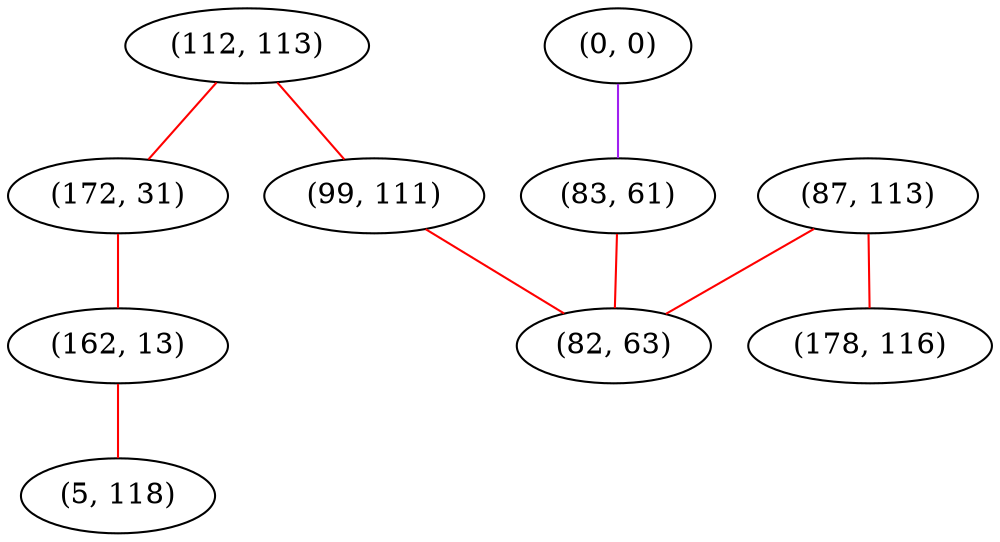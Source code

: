 graph "" {
"(112, 113)";
"(99, 111)";
"(0, 0)";
"(87, 113)";
"(83, 61)";
"(172, 31)";
"(82, 63)";
"(162, 13)";
"(5, 118)";
"(178, 116)";
"(112, 113)" -- "(99, 111)"  [color=red, key=0, weight=1];
"(112, 113)" -- "(172, 31)"  [color=red, key=0, weight=1];
"(99, 111)" -- "(82, 63)"  [color=red, key=0, weight=1];
"(0, 0)" -- "(83, 61)"  [color=purple, key=0, weight=4];
"(87, 113)" -- "(82, 63)"  [color=red, key=0, weight=1];
"(87, 113)" -- "(178, 116)"  [color=red, key=0, weight=1];
"(83, 61)" -- "(82, 63)"  [color=red, key=0, weight=1];
"(172, 31)" -- "(162, 13)"  [color=red, key=0, weight=1];
"(162, 13)" -- "(5, 118)"  [color=red, key=0, weight=1];
}
